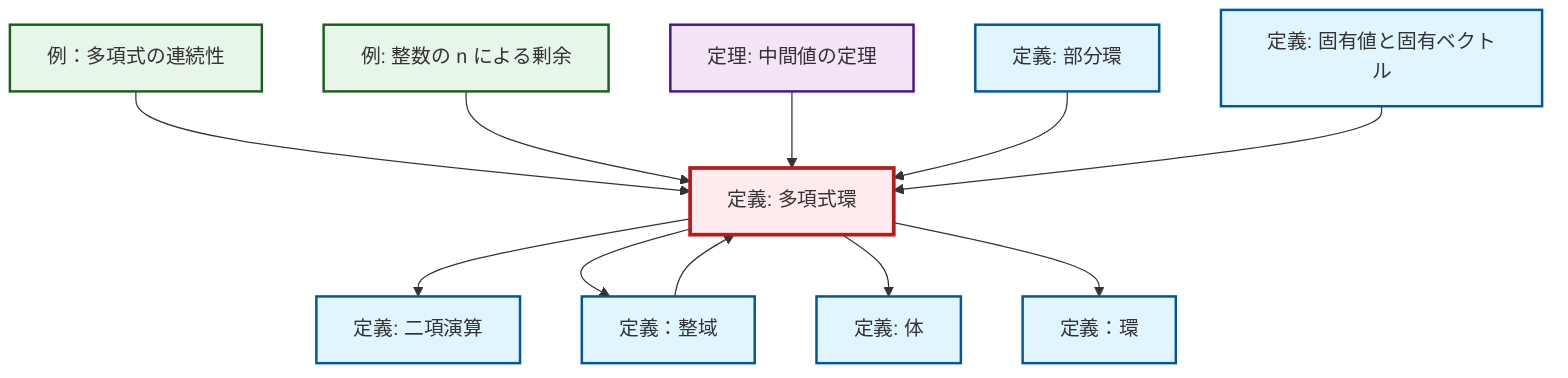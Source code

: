 graph TD
    classDef definition fill:#e1f5fe,stroke:#01579b,stroke-width:2px
    classDef theorem fill:#f3e5f5,stroke:#4a148c,stroke-width:2px
    classDef axiom fill:#fff3e0,stroke:#e65100,stroke-width:2px
    classDef example fill:#e8f5e9,stroke:#1b5e20,stroke-width:2px
    classDef current fill:#ffebee,stroke:#b71c1c,stroke-width:3px
    ex-polynomial-continuity["例：多項式の連続性"]:::example
    def-eigenvalue-eigenvector["定義: 固有値と固有ベクトル"]:::definition
    thm-intermediate-value["定理: 中間値の定理"]:::theorem
    def-field["定義: 体"]:::definition
    def-integral-domain["定義：整域"]:::definition
    def-polynomial-ring["定義: 多項式環"]:::definition
    def-binary-operation["定義: 二項演算"]:::definition
    ex-quotient-integers-mod-n["例: 整数の n による剰余"]:::example
    def-subring["定義: 部分環"]:::definition
    def-ring["定義：環"]:::definition
    def-polynomial-ring --> def-binary-operation
    ex-polynomial-continuity --> def-polynomial-ring
    def-polynomial-ring --> def-integral-domain
    def-polynomial-ring --> def-field
    ex-quotient-integers-mod-n --> def-polynomial-ring
    thm-intermediate-value --> def-polynomial-ring
    def-polynomial-ring --> def-ring
    def-integral-domain --> def-polynomial-ring
    def-subring --> def-polynomial-ring
    def-eigenvalue-eigenvector --> def-polynomial-ring
    class def-polynomial-ring current